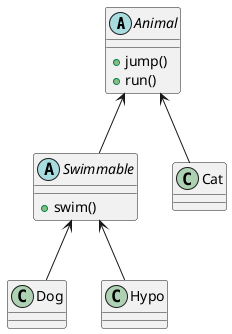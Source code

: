 @startuml
abstract class Animal
Animal : +jump()
Animal : +run()

abstract class Swimmable
Swimmable : + swim()

Animal <-- Cat
Animal <-- Swimmable
Swimmable <-- Dog
Swimmable <-- Hypo

@enduml